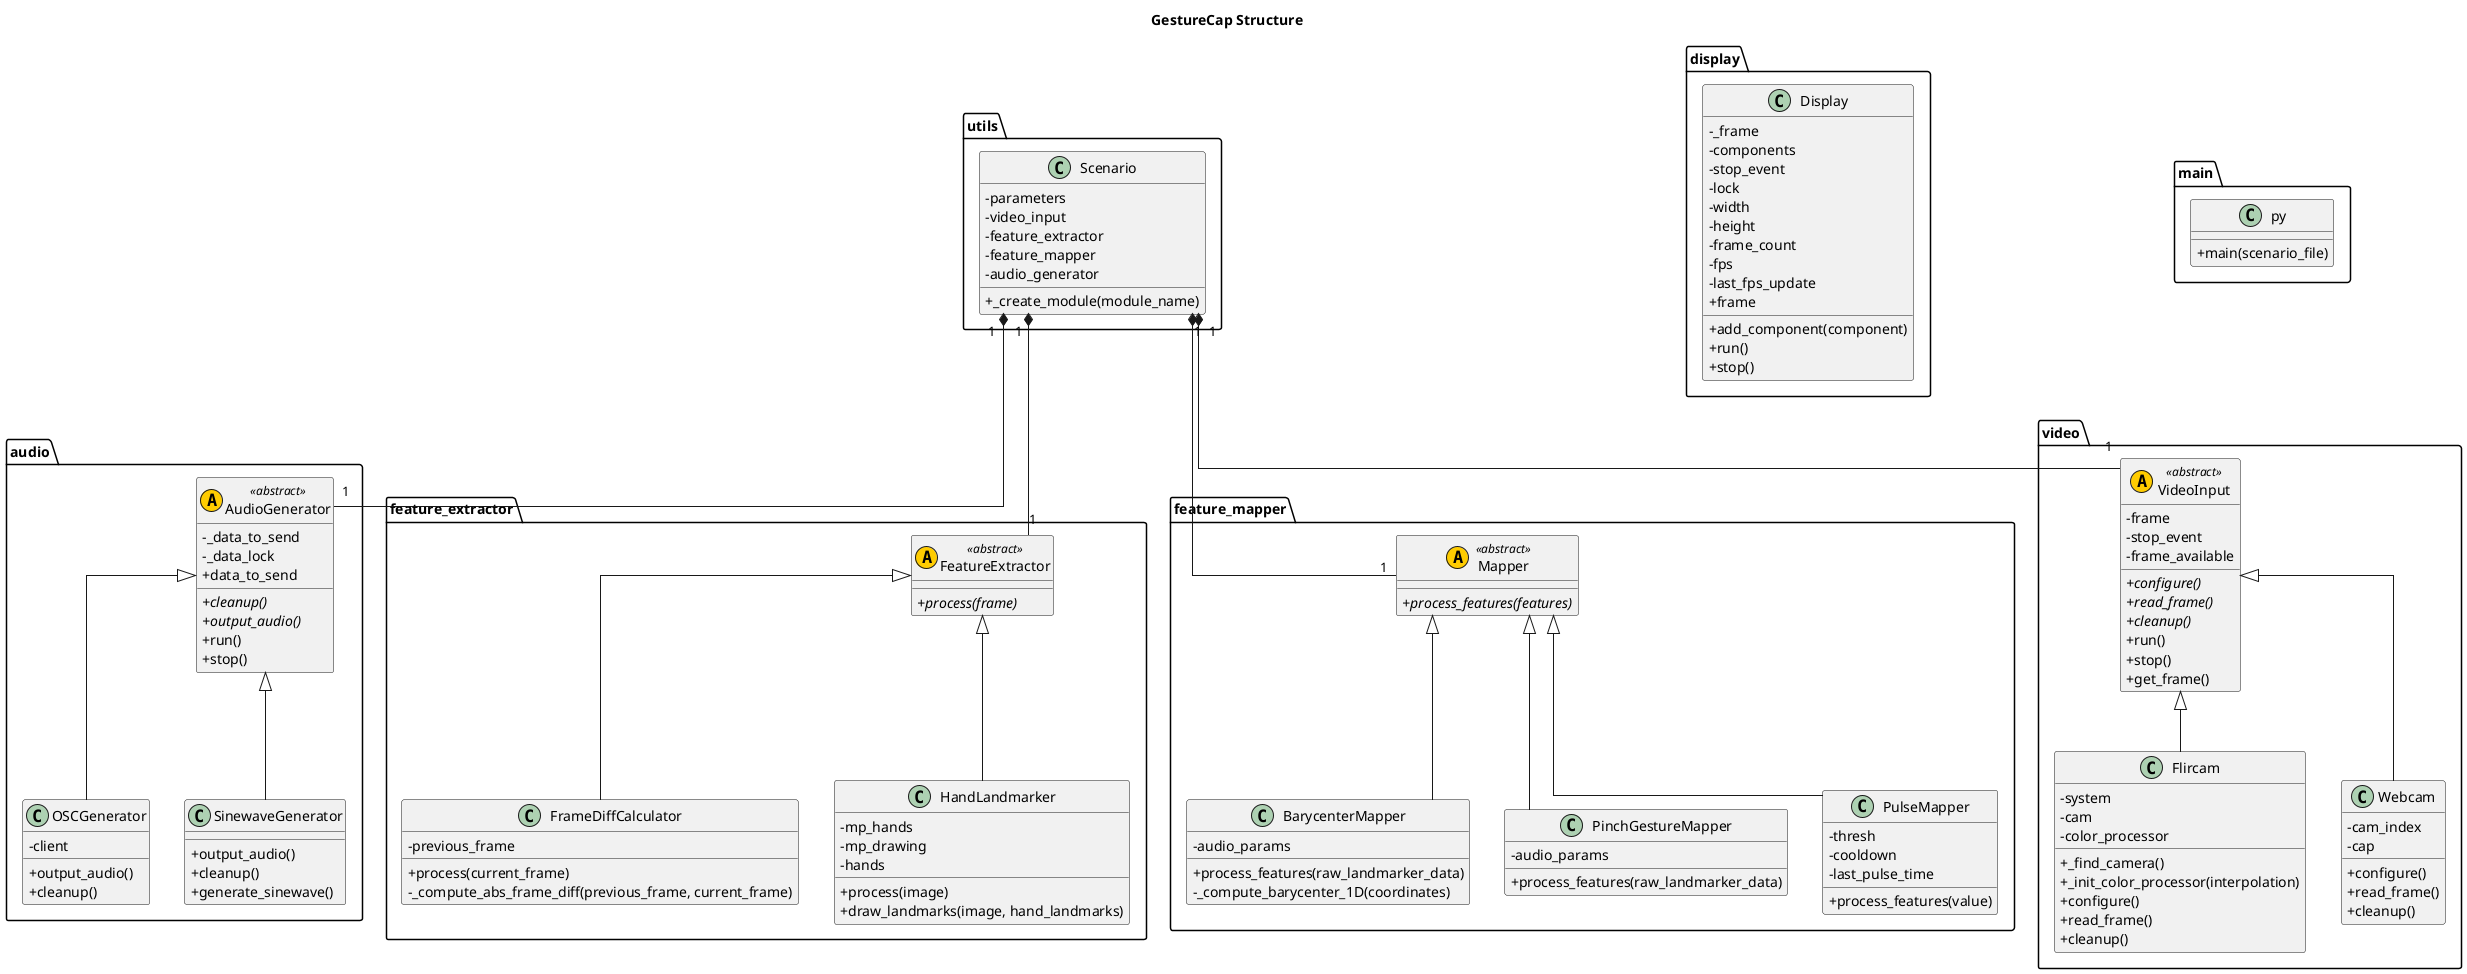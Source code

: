 @startuml

title GestureCap Structure

skinparam linetype ortho


skinparam classAttributeIconSize 0

package "audio" {
  class AudioGenerator << (A, #FFCC00) abstract >> {
    - _data_to_send
    - _data_lock
    + data_to_send
    + {abstract} cleanup()
    + {abstract} output_audio()
    + run()
    + stop()
  }

  class OSCGenerator {
    - client
    + output_audio()
    + cleanup()
  }

  class SinewaveGenerator {
    + output_audio()
    + cleanup()
    + generate_sinewave()
  }

  AudioGenerator <|-- OSCGenerator
  AudioGenerator <|-- SinewaveGenerator
}

package "display" {
  class Display {
    - _frame
    - components
    - stop_event
    - lock
    - width
    - height
    - frame_count
    - fps
    - last_fps_update
    + frame
    + add_component(component)
    + run()
    + stop()
  }
}

package "feature_extractor" {
  class FeatureExtractor << (A, #FFCC00) abstract >> {
    + {abstract} process(frame)
  }

  class FrameDiffCalculator {
    - previous_frame
    + process(current_frame)
    - _compute_abs_frame_diff(previous_frame, current_frame)
  }

  class HandLandmarker {
    - mp_hands
    - mp_drawing
    - hands
    + process(image)
    + draw_landmarks(image, hand_landmarks)
  }

  FeatureExtractor <|-- FrameDiffCalculator
  FeatureExtractor <|-- HandLandmarker
}

package "feature_mapper" {
  class Mapper << (A, #FFCC00) abstract >> {
    + {abstract} process_features(features)
  }

  class BarycenterMapper {
    - audio_params
    + process_features(raw_landmarker_data)
    - _compute_barycenter_1D(coordinates)
  }

  class PinchGestureMapper {
    - audio_params
    + process_features(raw_landmarker_data)
  }

  class PulseMapper {
    - thresh
    - cooldown
    - last_pulse_time
    + process_features(value)
  }

  Mapper <|-- BarycenterMapper
  Mapper <|-- PinchGestureMapper
  Mapper <|-- PulseMapper
}

package "utils" {
  class Scenario {
    - parameters
    - video_input
    - feature_extractor
    - feature_mapper
    - audio_generator
    + _create_module(module_name)
  }
}

package "video" {
  class VideoInput << (A, #FFCC00) abstract >> {
    - frame
    - stop_event
    - frame_available
    + {abstract} configure()
    + {abstract} read_frame()
    + {abstract} cleanup()
    + run()
    + stop()
    + get_frame()
  }

  class Flircam {
    - system
    - cam
    - color_processor
    + _find_camera()
    + _init_color_processor(interpolation)
    + configure()
    + read_frame()
    + cleanup()
  }

  class Webcam {
    - cam_index
    - cap
    + configure()
    + read_frame()
    + cleanup()
  }

  VideoInput <|-- Flircam
  VideoInput <|-- Webcam
}

class "main.py" {
  + main(scenario_file)
}

Scenario "1" *-- "1" VideoInput
Scenario "1" *-- "1" FeatureExtractor
Scenario "1" *-- "1" Mapper
Scenario "1" *-- "1" AudioGenerator


@enduml
